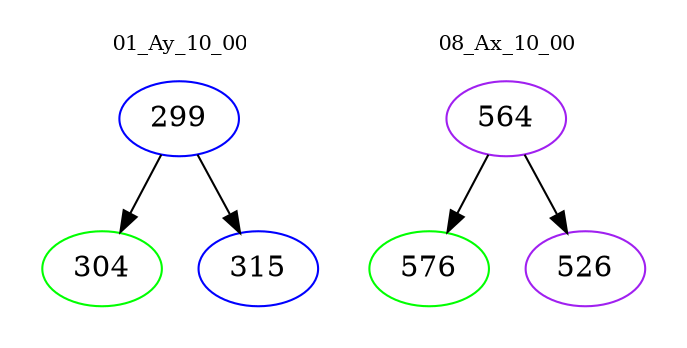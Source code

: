 digraph{
subgraph cluster_0 {
color = white
label = "01_Ay_10_00";
fontsize=10;
T0_299 [label="299", color="blue"]
T0_299 -> T0_304 [color="black"]
T0_304 [label="304", color="green"]
T0_299 -> T0_315 [color="black"]
T0_315 [label="315", color="blue"]
}
subgraph cluster_1 {
color = white
label = "08_Ax_10_00";
fontsize=10;
T1_564 [label="564", color="purple"]
T1_564 -> T1_576 [color="black"]
T1_576 [label="576", color="green"]
T1_564 -> T1_526 [color="black"]
T1_526 [label="526", color="purple"]
}
}
